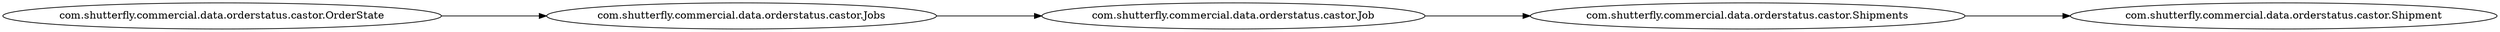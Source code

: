 digraph dependencyGraph {
 concentrate=true;
 rankdir="LR"; 
ranksep="2.0";
"com.shutterfly.commercial.data.orderstatus.castor.Job"; 
"com.shutterfly.commercial.data.orderstatus.castor.Job"->"com.shutterfly.commercial.data.orderstatus.castor.Shipments";
"com.shutterfly.commercial.data.orderstatus.castor.Jobs"; 
"com.shutterfly.commercial.data.orderstatus.castor.Jobs"->"com.shutterfly.commercial.data.orderstatus.castor.Job";
"com.shutterfly.commercial.data.orderstatus.castor.OrderState"; 
"com.shutterfly.commercial.data.orderstatus.castor.OrderState"->"com.shutterfly.commercial.data.orderstatus.castor.Jobs";
"com.shutterfly.commercial.data.orderstatus.castor.Shipment"; 
"com.shutterfly.commercial.data.orderstatus.castor.Shipments"; 
"com.shutterfly.commercial.data.orderstatus.castor.Shipments"->"com.shutterfly.commercial.data.orderstatus.castor.Shipment";
splines="ortho";
}